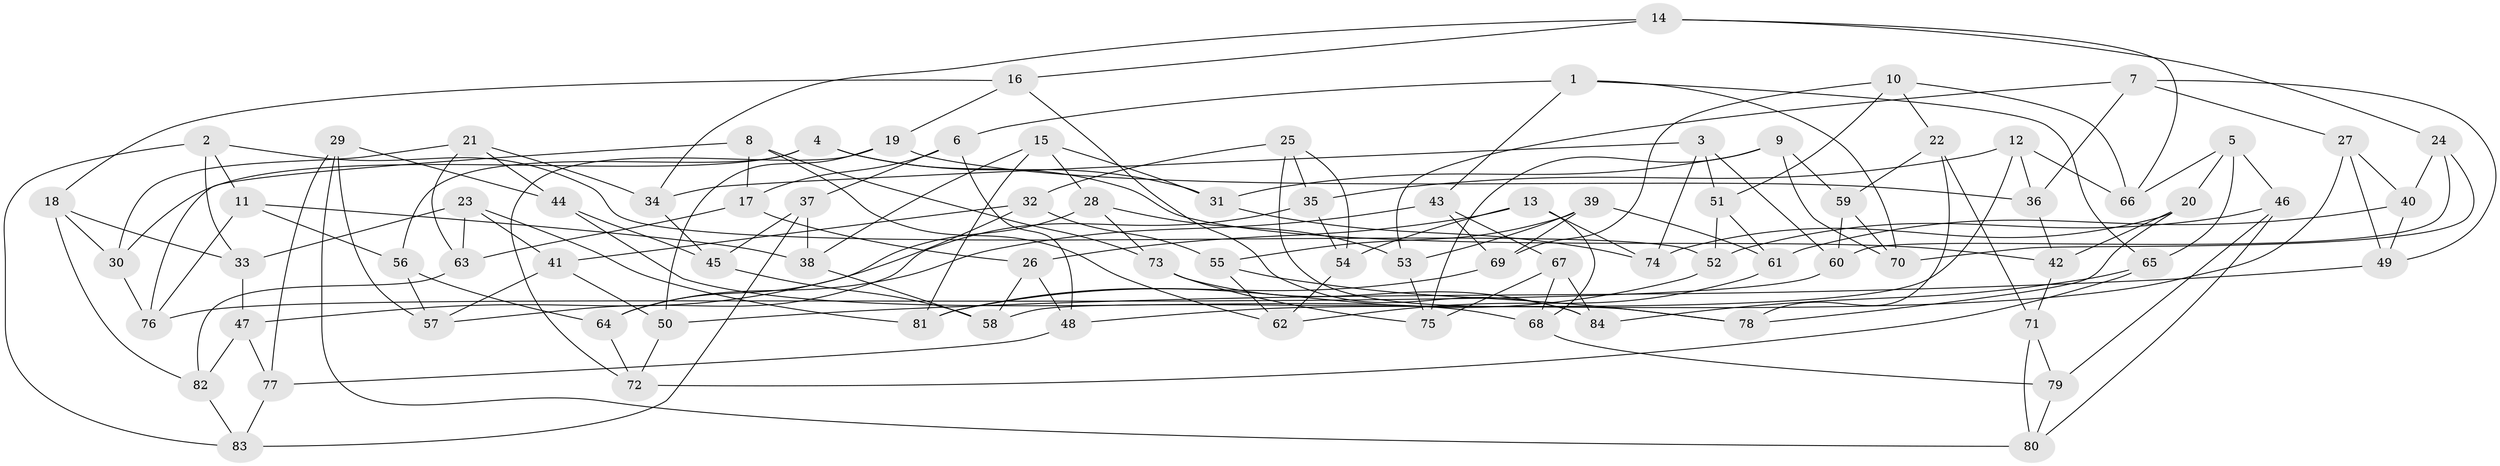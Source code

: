 // coarse degree distribution, {4: 0.5344827586206896, 6: 0.1896551724137931, 3: 0.08620689655172414, 5: 0.1896551724137931}
// Generated by graph-tools (version 1.1) at 2025/38/03/04/25 23:38:11]
// undirected, 84 vertices, 168 edges
graph export_dot {
  node [color=gray90,style=filled];
  1;
  2;
  3;
  4;
  5;
  6;
  7;
  8;
  9;
  10;
  11;
  12;
  13;
  14;
  15;
  16;
  17;
  18;
  19;
  20;
  21;
  22;
  23;
  24;
  25;
  26;
  27;
  28;
  29;
  30;
  31;
  32;
  33;
  34;
  35;
  36;
  37;
  38;
  39;
  40;
  41;
  42;
  43;
  44;
  45;
  46;
  47;
  48;
  49;
  50;
  51;
  52;
  53;
  54;
  55;
  56;
  57;
  58;
  59;
  60;
  61;
  62;
  63;
  64;
  65;
  66;
  67;
  68;
  69;
  70;
  71;
  72;
  73;
  74;
  75;
  76;
  77;
  78;
  79;
  80;
  81;
  82;
  83;
  84;
  1 -- 70;
  1 -- 6;
  1 -- 65;
  1 -- 43;
  2 -- 52;
  2 -- 83;
  2 -- 33;
  2 -- 11;
  3 -- 60;
  3 -- 74;
  3 -- 34;
  3 -- 51;
  4 -- 56;
  4 -- 30;
  4 -- 42;
  4 -- 31;
  5 -- 65;
  5 -- 46;
  5 -- 20;
  5 -- 66;
  6 -- 37;
  6 -- 17;
  6 -- 48;
  7 -- 49;
  7 -- 36;
  7 -- 53;
  7 -- 27;
  8 -- 62;
  8 -- 73;
  8 -- 17;
  8 -- 76;
  9 -- 70;
  9 -- 31;
  9 -- 75;
  9 -- 59;
  10 -- 22;
  10 -- 66;
  10 -- 69;
  10 -- 51;
  11 -- 38;
  11 -- 76;
  11 -- 56;
  12 -- 35;
  12 -- 66;
  12 -- 36;
  12 -- 58;
  13 -- 26;
  13 -- 54;
  13 -- 68;
  13 -- 74;
  14 -- 66;
  14 -- 16;
  14 -- 34;
  14 -- 24;
  15 -- 31;
  15 -- 81;
  15 -- 38;
  15 -- 28;
  16 -- 84;
  16 -- 19;
  16 -- 18;
  17 -- 63;
  17 -- 26;
  18 -- 30;
  18 -- 33;
  18 -- 82;
  19 -- 72;
  19 -- 36;
  19 -- 50;
  20 -- 78;
  20 -- 74;
  20 -- 42;
  21 -- 63;
  21 -- 34;
  21 -- 44;
  21 -- 30;
  22 -- 71;
  22 -- 78;
  22 -- 59;
  23 -- 63;
  23 -- 41;
  23 -- 33;
  23 -- 81;
  24 -- 40;
  24 -- 70;
  24 -- 60;
  25 -- 78;
  25 -- 35;
  25 -- 32;
  25 -- 54;
  26 -- 48;
  26 -- 58;
  27 -- 40;
  27 -- 49;
  27 -- 48;
  28 -- 47;
  28 -- 73;
  28 -- 53;
  29 -- 80;
  29 -- 77;
  29 -- 44;
  29 -- 57;
  30 -- 76;
  31 -- 74;
  32 -- 41;
  32 -- 64;
  32 -- 55;
  33 -- 47;
  34 -- 45;
  35 -- 54;
  35 -- 57;
  36 -- 42;
  37 -- 38;
  37 -- 45;
  37 -- 83;
  38 -- 58;
  39 -- 55;
  39 -- 53;
  39 -- 61;
  39 -- 69;
  40 -- 49;
  40 -- 61;
  41 -- 57;
  41 -- 50;
  42 -- 71;
  43 -- 67;
  43 -- 64;
  43 -- 69;
  44 -- 45;
  44 -- 68;
  45 -- 58;
  46 -- 80;
  46 -- 79;
  46 -- 52;
  47 -- 77;
  47 -- 82;
  48 -- 77;
  49 -- 50;
  50 -- 72;
  51 -- 52;
  51 -- 61;
  52 -- 81;
  53 -- 75;
  54 -- 62;
  55 -- 78;
  55 -- 62;
  56 -- 64;
  56 -- 57;
  59 -- 70;
  59 -- 60;
  60 -- 76;
  61 -- 62;
  63 -- 82;
  64 -- 72;
  65 -- 72;
  65 -- 84;
  67 -- 68;
  67 -- 84;
  67 -- 75;
  68 -- 79;
  69 -- 81;
  71 -- 80;
  71 -- 79;
  73 -- 75;
  73 -- 84;
  77 -- 83;
  79 -- 80;
  82 -- 83;
}
